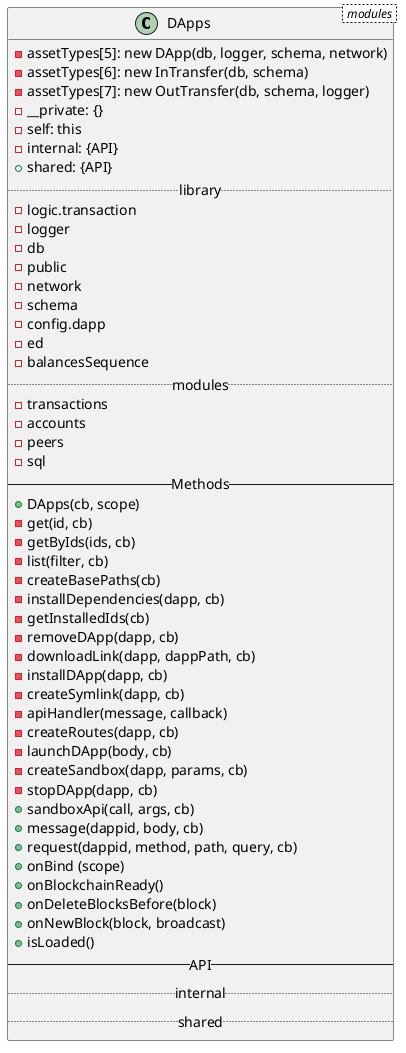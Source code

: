 @startuml
class DApps < modules > {
  - assetTypes[5]: new DApp(db, logger, schema, network)
  - assetTypes[6]: new InTransfer(db, schema)
  - assetTypes[7]: new OutTransfer(db, schema, logger)
  - __private: {}
  - self: this
  - internal: {API}
  + shared: {API}
  .. library ..
  - logic.transaction
  - logger
  - db
  - public
  - network
  - schema
  - config.dapp
  - ed
  - balancesSequence
  .. modules ..
  - transactions
  - accounts
  - peers
  - sql
  -- Methods --
  + DApps(cb, scope)
  - get(id, cb)
  - getByIds(ids, cb)
  - list(filter, cb)
  - createBasePaths(cb)
  - installDependencies(dapp, cb)
  - getInstalledIds(cb)
  - removeDApp(dapp, cb)
  - downloadLink(dapp, dappPath, cb)
  - installDApp(dapp, cb)
  - createSymlink(dapp, cb)
  - apiHandler(message, callback)
  - createRoutes(dapp, cb)
  - launchDApp(body, cb)
  - createSandbox(dapp, params, cb)
  - stopDApp(dapp, cb)
  + sandboxApi(call, args, cb)
  + message(dappid, body, cb)
  + request(dappid, method, path, query, cb)
  + onBind (scope)
  + onBlockchainReady()
  + onDeleteBlocksBefore(block)
  + onNewBlock(block, broadcast)
  + isLoaded()
  -- API --
  .. internal ..
  .. shared ..
}
@enduml
